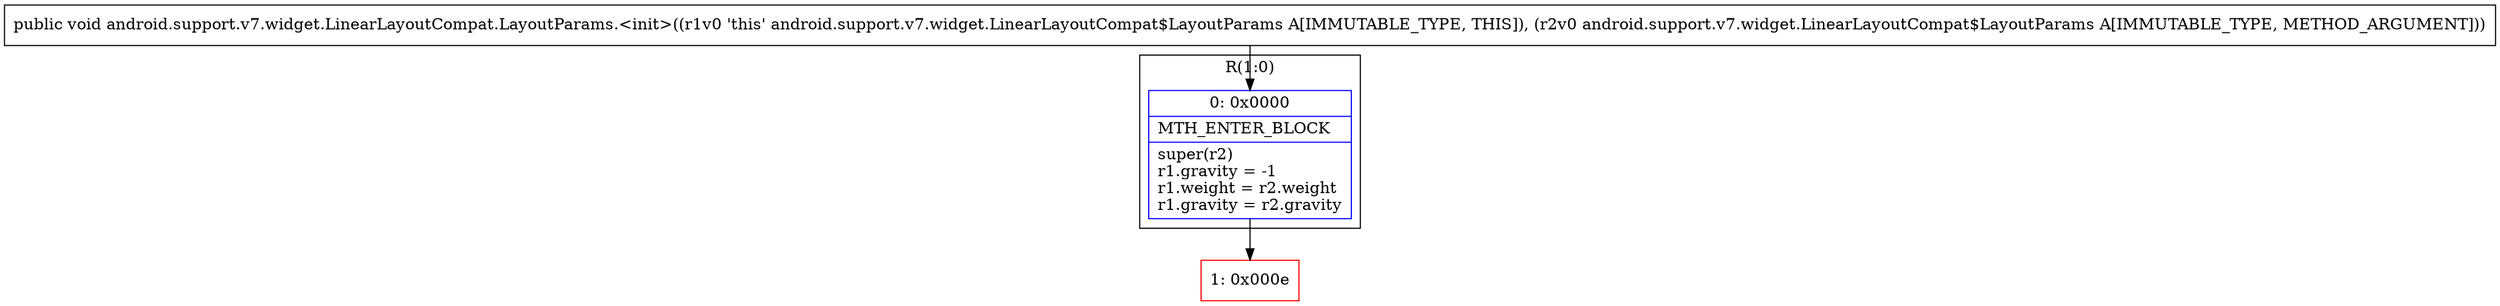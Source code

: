 digraph "CFG forandroid.support.v7.widget.LinearLayoutCompat.LayoutParams.\<init\>(Landroid\/support\/v7\/widget\/LinearLayoutCompat$LayoutParams;)V" {
subgraph cluster_Region_403302135 {
label = "R(1:0)";
node [shape=record,color=blue];
Node_0 [shape=record,label="{0\:\ 0x0000|MTH_ENTER_BLOCK\l|super(r2)\lr1.gravity = \-1\lr1.weight = r2.weight\lr1.gravity = r2.gravity\l}"];
}
Node_1 [shape=record,color=red,label="{1\:\ 0x000e}"];
MethodNode[shape=record,label="{public void android.support.v7.widget.LinearLayoutCompat.LayoutParams.\<init\>((r1v0 'this' android.support.v7.widget.LinearLayoutCompat$LayoutParams A[IMMUTABLE_TYPE, THIS]), (r2v0 android.support.v7.widget.LinearLayoutCompat$LayoutParams A[IMMUTABLE_TYPE, METHOD_ARGUMENT])) }"];
MethodNode -> Node_0;
Node_0 -> Node_1;
}

